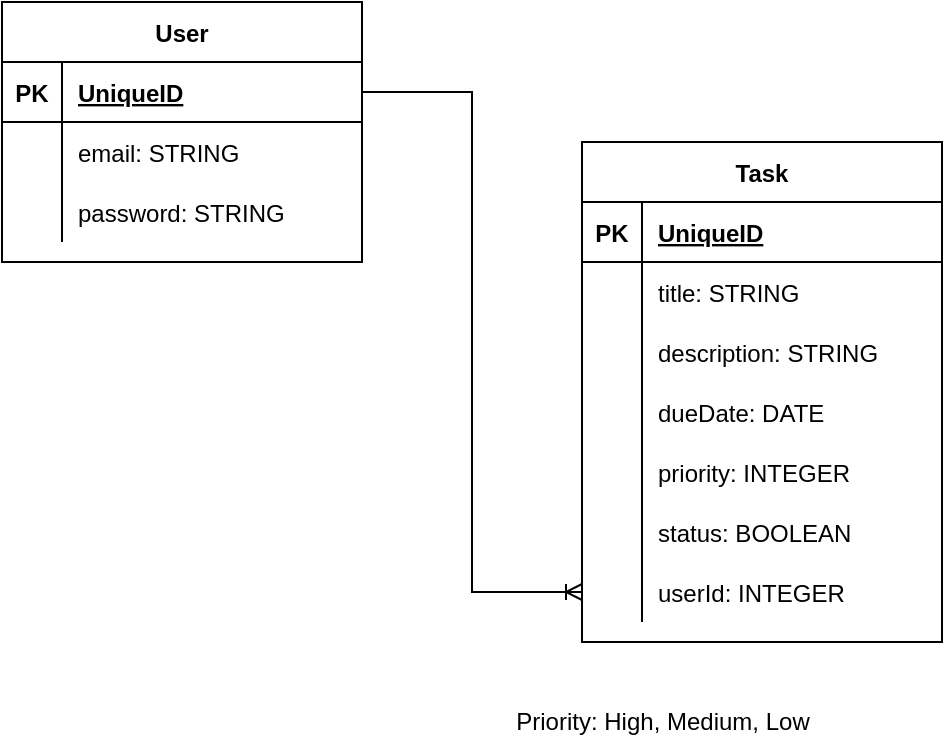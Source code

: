 <mxfile version="14.5.1" type="device"><diagram id="lWBWB71xD0cvv-xX_1c2" name="Page-1"><mxGraphModel dx="1350" dy="843" grid="1" gridSize="10" guides="1" tooltips="1" connect="1" arrows="1" fold="1" page="1" pageScale="1" pageWidth="850" pageHeight="1100" math="0" shadow="0"><root><mxCell id="0"/><mxCell id="1" parent="0"/><mxCell id="dVRtNyqxOVzroN9oK5Dy-1" value="User" style="shape=table;startSize=30;container=1;collapsible=1;childLayout=tableLayout;fixedRows=1;rowLines=0;fontStyle=1;align=center;resizeLast=1;" parent="1" vertex="1"><mxGeometry x="150" y="180" width="180" height="130" as="geometry"/></mxCell><mxCell id="dVRtNyqxOVzroN9oK5Dy-2" value="" style="shape=partialRectangle;collapsible=0;dropTarget=0;pointerEvents=0;fillColor=none;top=0;left=0;bottom=1;right=0;points=[[0,0.5],[1,0.5]];portConstraint=eastwest;" parent="dVRtNyqxOVzroN9oK5Dy-1" vertex="1"><mxGeometry y="30" width="180" height="30" as="geometry"/></mxCell><mxCell id="dVRtNyqxOVzroN9oK5Dy-3" value="PK" style="shape=partialRectangle;connectable=0;fillColor=none;top=0;left=0;bottom=0;right=0;fontStyle=1;overflow=hidden;" parent="dVRtNyqxOVzroN9oK5Dy-2" vertex="1"><mxGeometry width="30" height="30" as="geometry"/></mxCell><mxCell id="dVRtNyqxOVzroN9oK5Dy-4" value="UniqueID" style="shape=partialRectangle;connectable=0;fillColor=none;top=0;left=0;bottom=0;right=0;align=left;spacingLeft=6;fontStyle=5;overflow=hidden;" parent="dVRtNyqxOVzroN9oK5Dy-2" vertex="1"><mxGeometry x="30" width="150" height="30" as="geometry"/></mxCell><mxCell id="dVRtNyqxOVzroN9oK5Dy-5" value="" style="shape=partialRectangle;collapsible=0;dropTarget=0;pointerEvents=0;fillColor=none;top=0;left=0;bottom=0;right=0;points=[[0,0.5],[1,0.5]];portConstraint=eastwest;" parent="dVRtNyqxOVzroN9oK5Dy-1" vertex="1"><mxGeometry y="60" width="180" height="30" as="geometry"/></mxCell><mxCell id="dVRtNyqxOVzroN9oK5Dy-6" value="" style="shape=partialRectangle;connectable=0;fillColor=none;top=0;left=0;bottom=0;right=0;editable=1;overflow=hidden;" parent="dVRtNyqxOVzroN9oK5Dy-5" vertex="1"><mxGeometry width="30" height="30" as="geometry"/></mxCell><mxCell id="dVRtNyqxOVzroN9oK5Dy-7" value="email: STRING" style="shape=partialRectangle;connectable=0;fillColor=none;top=0;left=0;bottom=0;right=0;align=left;spacingLeft=6;overflow=hidden;" parent="dVRtNyqxOVzroN9oK5Dy-5" vertex="1"><mxGeometry x="30" width="150" height="30" as="geometry"/></mxCell><mxCell id="dVRtNyqxOVzroN9oK5Dy-8" value="" style="shape=partialRectangle;collapsible=0;dropTarget=0;pointerEvents=0;fillColor=none;top=0;left=0;bottom=0;right=0;points=[[0,0.5],[1,0.5]];portConstraint=eastwest;" parent="dVRtNyqxOVzroN9oK5Dy-1" vertex="1"><mxGeometry y="90" width="180" height="30" as="geometry"/></mxCell><mxCell id="dVRtNyqxOVzroN9oK5Dy-9" value="" style="shape=partialRectangle;connectable=0;fillColor=none;top=0;left=0;bottom=0;right=0;editable=1;overflow=hidden;" parent="dVRtNyqxOVzroN9oK5Dy-8" vertex="1"><mxGeometry width="30" height="30" as="geometry"/></mxCell><mxCell id="dVRtNyqxOVzroN9oK5Dy-10" value="password: STRING" style="shape=partialRectangle;connectable=0;fillColor=none;top=0;left=0;bottom=0;right=0;align=left;spacingLeft=6;overflow=hidden;" parent="dVRtNyqxOVzroN9oK5Dy-8" vertex="1"><mxGeometry x="30" width="150" height="30" as="geometry"/></mxCell><mxCell id="dVRtNyqxOVzroN9oK5Dy-14" value="Task" style="shape=table;startSize=30;container=1;collapsible=1;childLayout=tableLayout;fixedRows=1;rowLines=0;fontStyle=1;align=center;resizeLast=1;" parent="1" vertex="1"><mxGeometry x="440" y="250" width="180" height="250" as="geometry"/></mxCell><mxCell id="dVRtNyqxOVzroN9oK5Dy-15" value="" style="shape=partialRectangle;collapsible=0;dropTarget=0;pointerEvents=0;fillColor=none;top=0;left=0;bottom=1;right=0;points=[[0,0.5],[1,0.5]];portConstraint=eastwest;" parent="dVRtNyqxOVzroN9oK5Dy-14" vertex="1"><mxGeometry y="30" width="180" height="30" as="geometry"/></mxCell><mxCell id="dVRtNyqxOVzroN9oK5Dy-16" value="PK" style="shape=partialRectangle;connectable=0;fillColor=none;top=0;left=0;bottom=0;right=0;fontStyle=1;overflow=hidden;" parent="dVRtNyqxOVzroN9oK5Dy-15" vertex="1"><mxGeometry width="30" height="30" as="geometry"/></mxCell><mxCell id="dVRtNyqxOVzroN9oK5Dy-17" value="UniqueID" style="shape=partialRectangle;connectable=0;fillColor=none;top=0;left=0;bottom=0;right=0;align=left;spacingLeft=6;fontStyle=5;overflow=hidden;" parent="dVRtNyqxOVzroN9oK5Dy-15" vertex="1"><mxGeometry x="30" width="150" height="30" as="geometry"/></mxCell><mxCell id="dVRtNyqxOVzroN9oK5Dy-18" value="" style="shape=partialRectangle;collapsible=0;dropTarget=0;pointerEvents=0;fillColor=none;top=0;left=0;bottom=0;right=0;points=[[0,0.5],[1,0.5]];portConstraint=eastwest;" parent="dVRtNyqxOVzroN9oK5Dy-14" vertex="1"><mxGeometry y="60" width="180" height="30" as="geometry"/></mxCell><mxCell id="dVRtNyqxOVzroN9oK5Dy-19" value="" style="shape=partialRectangle;connectable=0;fillColor=none;top=0;left=0;bottom=0;right=0;editable=1;overflow=hidden;" parent="dVRtNyqxOVzroN9oK5Dy-18" vertex="1"><mxGeometry width="30" height="30" as="geometry"/></mxCell><mxCell id="dVRtNyqxOVzroN9oK5Dy-20" value="title: STRING" style="shape=partialRectangle;connectable=0;fillColor=none;top=0;left=0;bottom=0;right=0;align=left;spacingLeft=6;overflow=hidden;" parent="dVRtNyqxOVzroN9oK5Dy-18" vertex="1"><mxGeometry x="30" width="150" height="30" as="geometry"/></mxCell><mxCell id="dVRtNyqxOVzroN9oK5Dy-21" value="" style="shape=partialRectangle;collapsible=0;dropTarget=0;pointerEvents=0;fillColor=none;top=0;left=0;bottom=0;right=0;points=[[0,0.5],[1,0.5]];portConstraint=eastwest;" parent="dVRtNyqxOVzroN9oK5Dy-14" vertex="1"><mxGeometry y="90" width="180" height="30" as="geometry"/></mxCell><mxCell id="dVRtNyqxOVzroN9oK5Dy-22" value="" style="shape=partialRectangle;connectable=0;fillColor=none;top=0;left=0;bottom=0;right=0;editable=1;overflow=hidden;" parent="dVRtNyqxOVzroN9oK5Dy-21" vertex="1"><mxGeometry width="30" height="30" as="geometry"/></mxCell><mxCell id="dVRtNyqxOVzroN9oK5Dy-23" value="description: STRING" style="shape=partialRectangle;connectable=0;fillColor=none;top=0;left=0;bottom=0;right=0;align=left;spacingLeft=6;overflow=hidden;" parent="dVRtNyqxOVzroN9oK5Dy-21" vertex="1"><mxGeometry x="30" width="150" height="30" as="geometry"/></mxCell><mxCell id="dVRtNyqxOVzroN9oK5Dy-27" style="shape=partialRectangle;collapsible=0;dropTarget=0;pointerEvents=0;fillColor=none;top=0;left=0;bottom=0;right=0;points=[[0,0.5],[1,0.5]];portConstraint=eastwest;" parent="dVRtNyqxOVzroN9oK5Dy-14" vertex="1"><mxGeometry y="120" width="180" height="30" as="geometry"/></mxCell><mxCell id="dVRtNyqxOVzroN9oK5Dy-28" style="shape=partialRectangle;connectable=0;fillColor=none;top=0;left=0;bottom=0;right=0;editable=1;overflow=hidden;" parent="dVRtNyqxOVzroN9oK5Dy-27" vertex="1"><mxGeometry width="30" height="30" as="geometry"/></mxCell><mxCell id="dVRtNyqxOVzroN9oK5Dy-29" value="dueDate: DATE" style="shape=partialRectangle;connectable=0;fillColor=none;top=0;left=0;bottom=0;right=0;align=left;spacingLeft=6;overflow=hidden;" parent="dVRtNyqxOVzroN9oK5Dy-27" vertex="1"><mxGeometry x="30" width="150" height="30" as="geometry"/></mxCell><mxCell id="dVRtNyqxOVzroN9oK5Dy-24" style="shape=partialRectangle;collapsible=0;dropTarget=0;pointerEvents=0;fillColor=none;top=0;left=0;bottom=0;right=0;points=[[0,0.5],[1,0.5]];portConstraint=eastwest;" parent="dVRtNyqxOVzroN9oK5Dy-14" vertex="1"><mxGeometry y="150" width="180" height="30" as="geometry"/></mxCell><mxCell id="dVRtNyqxOVzroN9oK5Dy-25" style="shape=partialRectangle;connectable=0;fillColor=none;top=0;left=0;bottom=0;right=0;editable=1;overflow=hidden;" parent="dVRtNyqxOVzroN9oK5Dy-24" vertex="1"><mxGeometry width="30" height="30" as="geometry"/></mxCell><mxCell id="dVRtNyqxOVzroN9oK5Dy-26" value="priority: INTEGER" style="shape=partialRectangle;connectable=0;fillColor=none;top=0;left=0;bottom=0;right=0;align=left;spacingLeft=6;overflow=hidden;" parent="dVRtNyqxOVzroN9oK5Dy-24" vertex="1"><mxGeometry x="30" width="150" height="30" as="geometry"/></mxCell><mxCell id="dVRtNyqxOVzroN9oK5Dy-33" style="shape=partialRectangle;collapsible=0;dropTarget=0;pointerEvents=0;fillColor=none;top=0;left=0;bottom=0;right=0;points=[[0,0.5],[1,0.5]];portConstraint=eastwest;" parent="dVRtNyqxOVzroN9oK5Dy-14" vertex="1"><mxGeometry y="180" width="180" height="30" as="geometry"/></mxCell><mxCell id="dVRtNyqxOVzroN9oK5Dy-34" style="shape=partialRectangle;connectable=0;fillColor=none;top=0;left=0;bottom=0;right=0;editable=1;overflow=hidden;" parent="dVRtNyqxOVzroN9oK5Dy-33" vertex="1"><mxGeometry width="30" height="30" as="geometry"/></mxCell><mxCell id="dVRtNyqxOVzroN9oK5Dy-35" value="status: BOOLEAN" style="shape=partialRectangle;connectable=0;fillColor=none;top=0;left=0;bottom=0;right=0;align=left;spacingLeft=6;overflow=hidden;" parent="dVRtNyqxOVzroN9oK5Dy-33" vertex="1"><mxGeometry x="30" width="150" height="30" as="geometry"/></mxCell><mxCell id="dVRtNyqxOVzroN9oK5Dy-30" style="shape=partialRectangle;collapsible=0;dropTarget=0;pointerEvents=0;fillColor=none;top=0;left=0;bottom=0;right=0;points=[[0,0.5],[1,0.5]];portConstraint=eastwest;" parent="dVRtNyqxOVzroN9oK5Dy-14" vertex="1"><mxGeometry y="210" width="180" height="30" as="geometry"/></mxCell><mxCell id="dVRtNyqxOVzroN9oK5Dy-31" style="shape=partialRectangle;connectable=0;fillColor=none;top=0;left=0;bottom=0;right=0;editable=1;overflow=hidden;" parent="dVRtNyqxOVzroN9oK5Dy-30" vertex="1"><mxGeometry width="30" height="30" as="geometry"/></mxCell><mxCell id="dVRtNyqxOVzroN9oK5Dy-32" value="userId: INTEGER" style="shape=partialRectangle;connectable=0;fillColor=none;top=0;left=0;bottom=0;right=0;align=left;spacingLeft=6;overflow=hidden;" parent="dVRtNyqxOVzroN9oK5Dy-30" vertex="1"><mxGeometry x="30" width="150" height="30" as="geometry"/></mxCell><mxCell id="dVRtNyqxOVzroN9oK5Dy-36" style="edgeStyle=orthogonalEdgeStyle;rounded=0;orthogonalLoop=1;jettySize=auto;html=1;exitX=1;exitY=0.5;exitDx=0;exitDy=0;entryX=0;entryY=0.5;entryDx=0;entryDy=0;endArrow=ERoneToMany;endFill=0;" parent="1" source="dVRtNyqxOVzroN9oK5Dy-2" target="dVRtNyqxOVzroN9oK5Dy-30" edge="1"><mxGeometry relative="1" as="geometry"/></mxCell><mxCell id="dVRtNyqxOVzroN9oK5Dy-37" value="Priority: High, Medium, Low" style="text;html=1;align=center;verticalAlign=middle;resizable=0;points=[];autosize=1;" parent="1" vertex="1"><mxGeometry x="400" y="530" width="160" height="20" as="geometry"/></mxCell></root></mxGraphModel></diagram></mxfile>